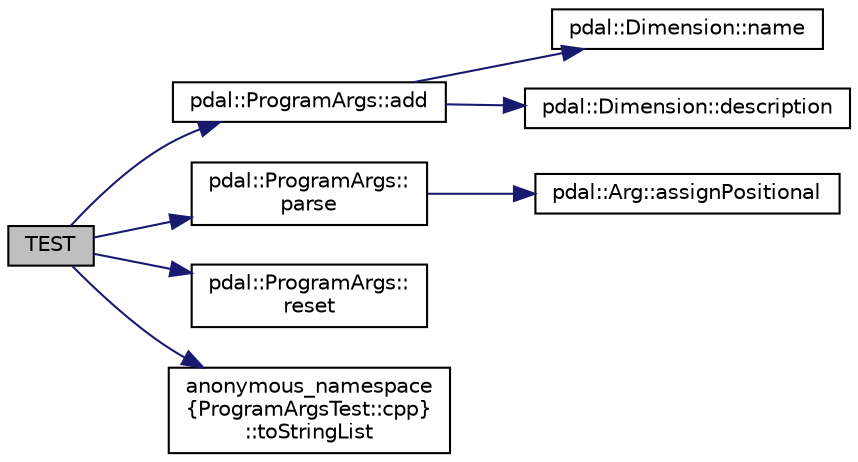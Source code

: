 digraph "TEST"
{
  edge [fontname="Helvetica",fontsize="10",labelfontname="Helvetica",labelfontsize="10"];
  node [fontname="Helvetica",fontsize="10",shape=record];
  rankdir="LR";
  Node1 [label="TEST",height=0.2,width=0.4,color="black", fillcolor="grey75", style="filled", fontcolor="black"];
  Node1 -> Node2 [color="midnightblue",fontsize="10",style="solid",fontname="Helvetica"];
  Node2 [label="pdal::ProgramArgs::add",height=0.2,width=0.4,color="black", fillcolor="white", style="filled",URL="$classpdal_1_1ProgramArgs.html#a9f773618ed928e9cef78aa1bf8278784"];
  Node2 -> Node3 [color="midnightblue",fontsize="10",style="solid",fontname="Helvetica"];
  Node3 [label="pdal::Dimension::name",height=0.2,width=0.4,color="black", fillcolor="white", style="filled",URL="$namespacepdal_1_1Dimension.html#af3176b0b7e6b4be000317846cf7c2718"];
  Node2 -> Node4 [color="midnightblue",fontsize="10",style="solid",fontname="Helvetica"];
  Node4 [label="pdal::Dimension::description",height=0.2,width=0.4,color="black", fillcolor="white", style="filled",URL="$namespacepdal_1_1Dimension.html#a4041a0eeee0ca503caad91db24affa0e"];
  Node1 -> Node5 [color="midnightblue",fontsize="10",style="solid",fontname="Helvetica"];
  Node5 [label="pdal::ProgramArgs::\lparse",height=0.2,width=0.4,color="black", fillcolor="white", style="filled",URL="$classpdal_1_1ProgramArgs.html#ab4b405bda3b9a91e70b6c6ce8154e539"];
  Node5 -> Node6 [color="midnightblue",fontsize="10",style="solid",fontname="Helvetica"];
  Node6 [label="pdal::Arg::assignPositional",height=0.2,width=0.4,color="black", fillcolor="white", style="filled",URL="$classpdal_1_1Arg.html#aef855c41a3ce6d940c4597b07b36a41a"];
  Node1 -> Node7 [color="midnightblue",fontsize="10",style="solid",fontname="Helvetica"];
  Node7 [label="pdal::ProgramArgs::\lreset",height=0.2,width=0.4,color="black", fillcolor="white", style="filled",URL="$classpdal_1_1ProgramArgs.html#a349fdb98969186e0faa2eb21adfe2600"];
  Node1 -> Node8 [color="midnightblue",fontsize="10",style="solid",fontname="Helvetica"];
  Node8 [label="anonymous_namespace\l\{ProgramArgsTest::cpp\}\l::toStringList",height=0.2,width=0.4,color="black", fillcolor="white", style="filled",URL="$namespaceanonymous__namespace_02ProgramArgsTest_8cpp_03.html#ab15247930f7c8a3845cd122fb2748e6e"];
}
